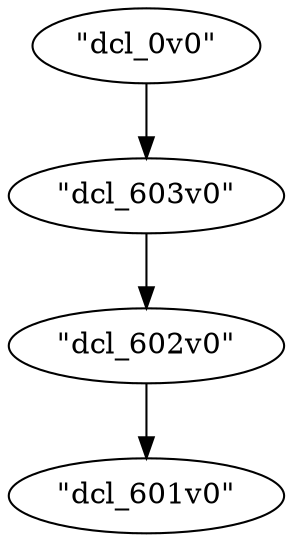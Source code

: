 digraph {
    0 [ label = "\"dcl_0v0\"" ]
    1 [ label = "\"dcl_603v0\"" ]
    2 [ label = "\"dcl_602v0\"" ]
    3 [ label = "\"dcl_601v0\"" ]
    0 -> 1 [ ]
    1 -> 2 [ ]
    2 -> 3 [ ]
}
